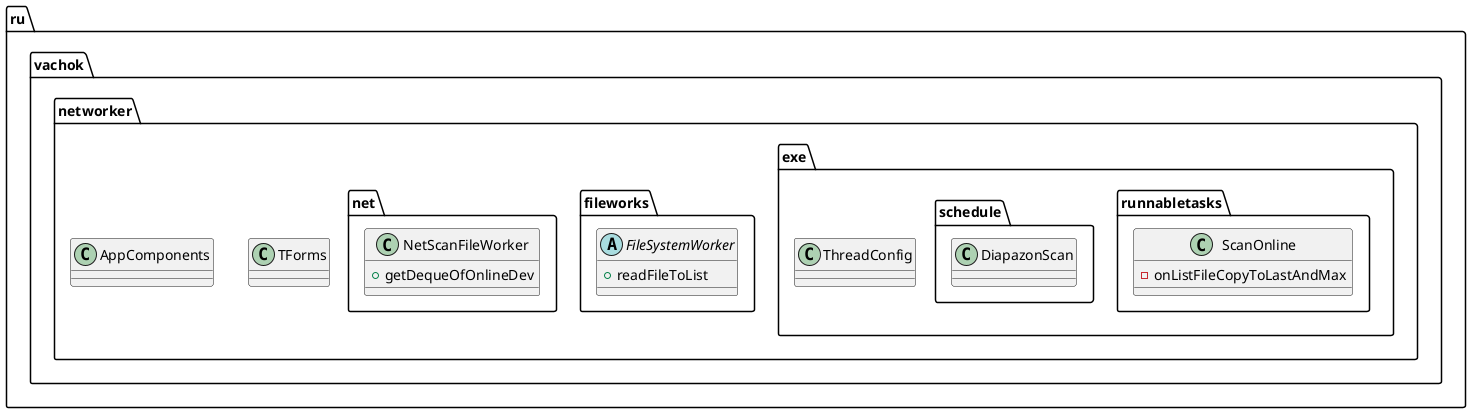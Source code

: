 @startuml
class ru.vachok.networker.exe.runnabletasks.ScanOnline{
-onListFileCopyToLastAndMax
}
abstract class ru.vachok.networker.fileworks.FileSystemWorker{
+readFileToList
}
class ru.vachok.networker.TForms
class ru.vachok.networker.net.NetScanFileWorker{
+getDequeOfOnlineDev
}
class ru.vachok.networker.AppComponents
class ru.vachok.networker.exe.ThreadConfig
class ru.vachok.networker.exe.schedule.DiapazonScan

@enduml